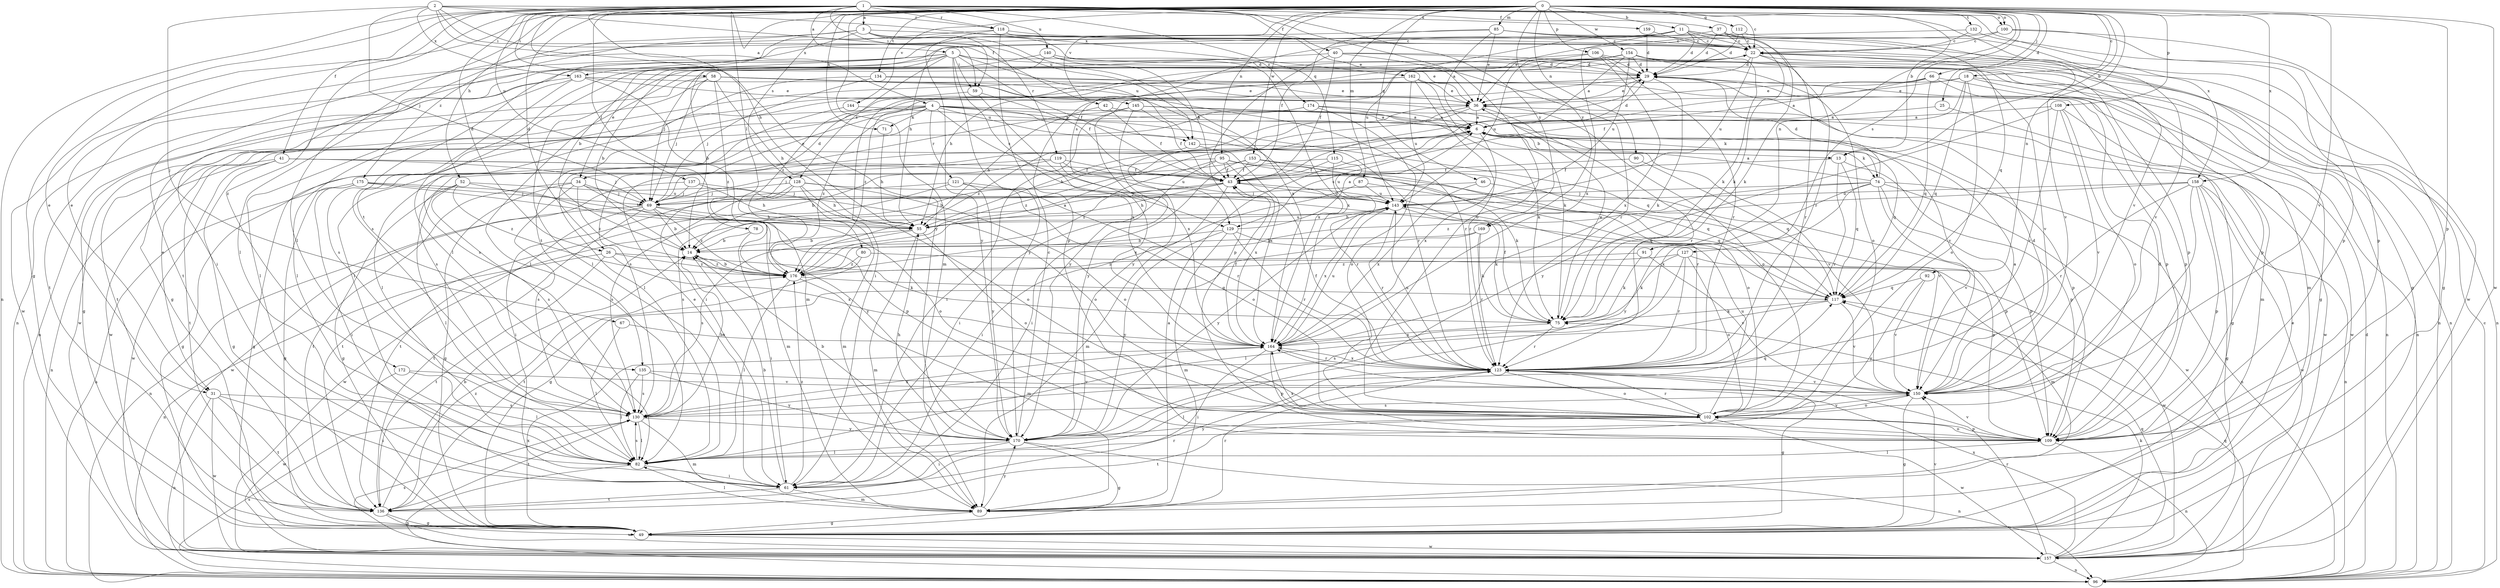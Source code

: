 strict digraph  {
0;
1;
2;
3;
4;
5;
6;
11;
13;
14;
18;
22;
25;
26;
29;
31;
34;
36;
37;
40;
41;
42;
43;
46;
49;
52;
55;
58;
59;
61;
66;
67;
69;
71;
74;
75;
78;
80;
82;
85;
87;
89;
90;
91;
92;
95;
96;
100;
102;
106;
108;
109;
112;
115;
117;
118;
119;
121;
123;
127;
128;
129;
130;
132;
134;
135;
136;
137;
140;
142;
143;
144;
145;
150;
153;
154;
157;
158;
159;
162;
163;
164;
169;
170;
172;
174;
175;
176;
0 -> 11  [label=b];
0 -> 13  [label=b];
0 -> 18  [label=c];
0 -> 22  [label=c];
0 -> 25  [label=d];
0 -> 26  [label=d];
0 -> 31  [label=e];
0 -> 46  [label=g];
0 -> 52  [label=h];
0 -> 66  [label=j];
0 -> 71  [label=k];
0 -> 78  [label=l];
0 -> 80  [label=l];
0 -> 82  [label=l];
0 -> 85  [label=m];
0 -> 87  [label=m];
0 -> 89  [label=m];
0 -> 90  [label=n];
0 -> 91  [label=n];
0 -> 92  [label=n];
0 -> 95  [label=n];
0 -> 100  [label=o];
0 -> 106  [label=p];
0 -> 108  [label=p];
0 -> 109  [label=p];
0 -> 112  [label=q];
0 -> 127  [label=s];
0 -> 128  [label=s];
0 -> 132  [label=t];
0 -> 134  [label=t];
0 -> 144  [label=v];
0 -> 145  [label=v];
0 -> 150  [label=v];
0 -> 153  [label=w];
0 -> 154  [label=w];
0 -> 157  [label=w];
0 -> 158  [label=x];
0 -> 169  [label=y];
1 -> 3  [label=a];
1 -> 4  [label=a];
1 -> 5  [label=a];
1 -> 13  [label=b];
1 -> 26  [label=d];
1 -> 31  [label=e];
1 -> 37  [label=f];
1 -> 40  [label=f];
1 -> 41  [label=f];
1 -> 49  [label=g];
1 -> 55  [label=h];
1 -> 58  [label=i];
1 -> 59  [label=i];
1 -> 96  [label=n];
1 -> 100  [label=o];
1 -> 102  [label=o];
1 -> 115  [label=q];
1 -> 118  [label=r];
1 -> 137  [label=u];
1 -> 140  [label=u];
1 -> 150  [label=v];
1 -> 158  [label=x];
1 -> 159  [label=x];
1 -> 169  [label=y];
1 -> 172  [label=z];
2 -> 42  [label=f];
2 -> 59  [label=i];
2 -> 67  [label=j];
2 -> 69  [label=j];
2 -> 118  [label=r];
2 -> 142  [label=u];
2 -> 162  [label=x];
2 -> 163  [label=x];
2 -> 170  [label=y];
3 -> 22  [label=c];
3 -> 82  [label=l];
3 -> 119  [label=r];
3 -> 163  [label=x];
3 -> 164  [label=x];
3 -> 174  [label=z];
3 -> 175  [label=z];
4 -> 6  [label=a];
4 -> 31  [label=e];
4 -> 34  [label=e];
4 -> 71  [label=k];
4 -> 74  [label=k];
4 -> 117  [label=q];
4 -> 121  [label=r];
4 -> 123  [label=r];
4 -> 135  [label=t];
4 -> 142  [label=u];
4 -> 157  [label=w];
4 -> 164  [label=x];
4 -> 176  [label=z];
5 -> 29  [label=d];
5 -> 34  [label=e];
5 -> 36  [label=e];
5 -> 43  [label=f];
5 -> 59  [label=i];
5 -> 128  [label=s];
5 -> 129  [label=s];
5 -> 135  [label=t];
5 -> 136  [label=t];
5 -> 142  [label=u];
5 -> 157  [label=w];
5 -> 170  [label=y];
6 -> 13  [label=b];
6 -> 29  [label=d];
6 -> 55  [label=h];
6 -> 74  [label=k];
6 -> 109  [label=p];
6 -> 117  [label=q];
6 -> 129  [label=s];
6 -> 164  [label=x];
6 -> 176  [label=z];
11 -> 22  [label=c];
11 -> 29  [label=d];
11 -> 75  [label=k];
11 -> 82  [label=l];
11 -> 117  [label=q];
11 -> 123  [label=r];
11 -> 129  [label=s];
11 -> 143  [label=u];
11 -> 164  [label=x];
13 -> 43  [label=f];
13 -> 109  [label=p];
13 -> 117  [label=q];
13 -> 123  [label=r];
14 -> 176  [label=z];
18 -> 36  [label=e];
18 -> 43  [label=f];
18 -> 89  [label=m];
18 -> 96  [label=n];
18 -> 102  [label=o];
18 -> 117  [label=q];
18 -> 176  [label=z];
22 -> 29  [label=d];
22 -> 49  [label=g];
22 -> 55  [label=h];
22 -> 69  [label=j];
22 -> 82  [label=l];
22 -> 96  [label=n];
22 -> 109  [label=p];
22 -> 123  [label=r];
22 -> 143  [label=u];
25 -> 6  [label=a];
25 -> 49  [label=g];
26 -> 75  [label=k];
26 -> 96  [label=n];
26 -> 136  [label=t];
26 -> 164  [label=x];
26 -> 176  [label=z];
29 -> 36  [label=e];
29 -> 75  [label=k];
29 -> 170  [label=y];
31 -> 61  [label=i];
31 -> 96  [label=n];
31 -> 130  [label=s];
31 -> 136  [label=t];
31 -> 157  [label=w];
34 -> 49  [label=g];
34 -> 69  [label=j];
34 -> 89  [label=m];
34 -> 102  [label=o];
34 -> 130  [label=s];
34 -> 136  [label=t];
34 -> 176  [label=z];
36 -> 6  [label=a];
36 -> 61  [label=i];
36 -> 102  [label=o];
36 -> 123  [label=r];
36 -> 176  [label=z];
37 -> 22  [label=c];
37 -> 29  [label=d];
37 -> 61  [label=i];
37 -> 75  [label=k];
37 -> 150  [label=v];
40 -> 14  [label=b];
40 -> 29  [label=d];
40 -> 43  [label=f];
40 -> 109  [label=p];
40 -> 123  [label=r];
40 -> 150  [label=v];
41 -> 43  [label=f];
41 -> 49  [label=g];
41 -> 69  [label=j];
41 -> 96  [label=n];
41 -> 117  [label=q];
41 -> 157  [label=w];
42 -> 6  [label=a];
42 -> 43  [label=f];
42 -> 55  [label=h];
43 -> 29  [label=d];
43 -> 55  [label=h];
43 -> 69  [label=j];
43 -> 89  [label=m];
43 -> 136  [label=t];
43 -> 143  [label=u];
46 -> 69  [label=j];
46 -> 109  [label=p];
46 -> 164  [label=x];
49 -> 36  [label=e];
49 -> 150  [label=v];
49 -> 157  [label=w];
49 -> 164  [label=x];
52 -> 49  [label=g];
52 -> 55  [label=h];
52 -> 82  [label=l];
52 -> 130  [label=s];
52 -> 143  [label=u];
52 -> 176  [label=z];
55 -> 14  [label=b];
55 -> 89  [label=m];
55 -> 102  [label=o];
55 -> 130  [label=s];
55 -> 143  [label=u];
58 -> 36  [label=e];
58 -> 55  [label=h];
58 -> 69  [label=j];
58 -> 96  [label=n];
58 -> 123  [label=r];
58 -> 157  [label=w];
58 -> 164  [label=x];
58 -> 176  [label=z];
59 -> 43  [label=f];
59 -> 82  [label=l];
59 -> 164  [label=x];
61 -> 14  [label=b];
61 -> 36  [label=e];
61 -> 89  [label=m];
61 -> 136  [label=t];
61 -> 176  [label=z];
66 -> 6  [label=a];
66 -> 36  [label=e];
66 -> 96  [label=n];
66 -> 109  [label=p];
66 -> 117  [label=q];
66 -> 170  [label=y];
67 -> 82  [label=l];
67 -> 164  [label=x];
69 -> 14  [label=b];
69 -> 29  [label=d];
69 -> 55  [label=h];
69 -> 96  [label=n];
69 -> 102  [label=o];
69 -> 136  [label=t];
69 -> 157  [label=w];
69 -> 176  [label=z];
71 -> 55  [label=h];
74 -> 6  [label=a];
74 -> 29  [label=d];
74 -> 69  [label=j];
74 -> 96  [label=n];
74 -> 109  [label=p];
74 -> 130  [label=s];
74 -> 150  [label=v];
74 -> 157  [label=w];
74 -> 164  [label=x];
74 -> 170  [label=y];
75 -> 36  [label=e];
75 -> 43  [label=f];
75 -> 123  [label=r];
75 -> 164  [label=x];
78 -> 14  [label=b];
78 -> 61  [label=i];
80 -> 136  [label=t];
80 -> 157  [label=w];
80 -> 176  [label=z];
82 -> 61  [label=i];
82 -> 96  [label=n];
82 -> 130  [label=s];
85 -> 6  [label=a];
85 -> 22  [label=c];
85 -> 36  [label=e];
85 -> 43  [label=f];
85 -> 49  [label=g];
85 -> 136  [label=t];
85 -> 157  [label=w];
87 -> 61  [label=i];
87 -> 117  [label=q];
87 -> 143  [label=u];
89 -> 6  [label=a];
89 -> 49  [label=g];
89 -> 82  [label=l];
89 -> 123  [label=r];
89 -> 170  [label=y];
90 -> 43  [label=f];
90 -> 117  [label=q];
91 -> 75  [label=k];
91 -> 150  [label=v];
91 -> 176  [label=z];
92 -> 117  [label=q];
92 -> 150  [label=v];
92 -> 170  [label=y];
95 -> 14  [label=b];
95 -> 43  [label=f];
95 -> 61  [label=i];
95 -> 102  [label=o];
95 -> 123  [label=r];
95 -> 164  [label=x];
95 -> 176  [label=z];
96 -> 22  [label=c];
96 -> 29  [label=d];
96 -> 117  [label=q];
96 -> 130  [label=s];
100 -> 14  [label=b];
100 -> 22  [label=c];
100 -> 49  [label=g];
100 -> 109  [label=p];
102 -> 109  [label=p];
102 -> 123  [label=r];
102 -> 136  [label=t];
102 -> 143  [label=u];
102 -> 150  [label=v];
102 -> 157  [label=w];
102 -> 170  [label=y];
106 -> 14  [label=b];
106 -> 29  [label=d];
106 -> 96  [label=n];
106 -> 123  [label=r];
106 -> 143  [label=u];
106 -> 164  [label=x];
108 -> 6  [label=a];
108 -> 102  [label=o];
108 -> 123  [label=r];
108 -> 150  [label=v];
108 -> 157  [label=w];
108 -> 170  [label=y];
109 -> 29  [label=d];
109 -> 82  [label=l];
109 -> 96  [label=n];
109 -> 102  [label=o];
109 -> 150  [label=v];
109 -> 164  [label=x];
112 -> 22  [label=c];
112 -> 29  [label=d];
112 -> 36  [label=e];
112 -> 150  [label=v];
115 -> 43  [label=f];
115 -> 49  [label=g];
115 -> 123  [label=r];
115 -> 143  [label=u];
117 -> 75  [label=k];
117 -> 130  [label=s];
117 -> 150  [label=v];
118 -> 22  [label=c];
118 -> 36  [label=e];
118 -> 75  [label=k];
118 -> 109  [label=p];
118 -> 130  [label=s];
118 -> 170  [label=y];
119 -> 14  [label=b];
119 -> 43  [label=f];
119 -> 49  [label=g];
119 -> 143  [label=u];
119 -> 164  [label=x];
121 -> 69  [label=j];
121 -> 102  [label=o];
121 -> 123  [label=r];
121 -> 136  [label=t];
121 -> 170  [label=y];
123 -> 43  [label=f];
123 -> 49  [label=g];
123 -> 82  [label=l];
123 -> 102  [label=o];
123 -> 143  [label=u];
123 -> 150  [label=v];
123 -> 164  [label=x];
127 -> 75  [label=k];
127 -> 82  [label=l];
127 -> 89  [label=m];
127 -> 102  [label=o];
127 -> 123  [label=r];
127 -> 176  [label=z];
128 -> 55  [label=h];
128 -> 61  [label=i];
128 -> 69  [label=j];
128 -> 89  [label=m];
128 -> 102  [label=o];
128 -> 117  [label=q];
128 -> 130  [label=s];
129 -> 6  [label=a];
129 -> 14  [label=b];
129 -> 89  [label=m];
129 -> 109  [label=p];
129 -> 123  [label=r];
129 -> 170  [label=y];
130 -> 14  [label=b];
130 -> 82  [label=l];
130 -> 89  [label=m];
130 -> 117  [label=q];
130 -> 136  [label=t];
130 -> 164  [label=x];
130 -> 170  [label=y];
132 -> 22  [label=c];
132 -> 55  [label=h];
132 -> 109  [label=p];
134 -> 36  [label=e];
134 -> 69  [label=j];
134 -> 109  [label=p];
134 -> 130  [label=s];
135 -> 82  [label=l];
135 -> 130  [label=s];
135 -> 150  [label=v];
135 -> 170  [label=y];
136 -> 14  [label=b];
136 -> 49  [label=g];
136 -> 123  [label=r];
136 -> 157  [label=w];
136 -> 176  [label=z];
137 -> 55  [label=h];
137 -> 69  [label=j];
137 -> 102  [label=o];
137 -> 157  [label=w];
140 -> 29  [label=d];
140 -> 43  [label=f];
140 -> 49  [label=g];
140 -> 96  [label=n];
140 -> 164  [label=x];
142 -> 136  [label=t];
142 -> 150  [label=v];
142 -> 164  [label=x];
143 -> 55  [label=h];
143 -> 75  [label=k];
143 -> 123  [label=r];
143 -> 164  [label=x];
143 -> 170  [label=y];
144 -> 6  [label=a];
144 -> 82  [label=l];
145 -> 6  [label=a];
145 -> 43  [label=f];
145 -> 61  [label=i];
145 -> 130  [label=s];
145 -> 157  [label=w];
145 -> 170  [label=y];
150 -> 6  [label=a];
150 -> 29  [label=d];
150 -> 49  [label=g];
150 -> 102  [label=o];
150 -> 130  [label=s];
153 -> 43  [label=f];
153 -> 61  [label=i];
153 -> 69  [label=j];
153 -> 75  [label=k];
153 -> 150  [label=v];
154 -> 6  [label=a];
154 -> 29  [label=d];
154 -> 61  [label=i];
154 -> 82  [label=l];
154 -> 89  [label=m];
154 -> 96  [label=n];
154 -> 102  [label=o];
154 -> 109  [label=p];
154 -> 143  [label=u];
154 -> 176  [label=z];
157 -> 75  [label=k];
157 -> 96  [label=n];
157 -> 117  [label=q];
157 -> 123  [label=r];
157 -> 130  [label=s];
157 -> 164  [label=x];
158 -> 49  [label=g];
158 -> 96  [label=n];
158 -> 109  [label=p];
158 -> 123  [label=r];
158 -> 143  [label=u];
158 -> 150  [label=v];
158 -> 157  [label=w];
158 -> 176  [label=z];
159 -> 22  [label=c];
159 -> 29  [label=d];
162 -> 36  [label=e];
162 -> 75  [label=k];
162 -> 82  [label=l];
162 -> 123  [label=r];
162 -> 136  [label=t];
162 -> 143  [label=u];
163 -> 36  [label=e];
163 -> 49  [label=g];
163 -> 82  [label=l];
163 -> 89  [label=m];
163 -> 130  [label=s];
163 -> 150  [label=v];
164 -> 43  [label=f];
164 -> 61  [label=i];
164 -> 109  [label=p];
164 -> 123  [label=r];
164 -> 143  [label=u];
169 -> 14  [label=b];
169 -> 49  [label=g];
169 -> 75  [label=k];
169 -> 123  [label=r];
170 -> 14  [label=b];
170 -> 22  [label=c];
170 -> 49  [label=g];
170 -> 55  [label=h];
170 -> 61  [label=i];
170 -> 82  [label=l];
170 -> 96  [label=n];
172 -> 82  [label=l];
172 -> 150  [label=v];
172 -> 157  [label=w];
174 -> 6  [label=a];
174 -> 75  [label=k];
174 -> 82  [label=l];
174 -> 102  [label=o];
174 -> 130  [label=s];
175 -> 49  [label=g];
175 -> 61  [label=i];
175 -> 69  [label=j];
175 -> 96  [label=n];
175 -> 109  [label=p];
175 -> 170  [label=y];
176 -> 6  [label=a];
176 -> 14  [label=b];
176 -> 82  [label=l];
176 -> 89  [label=m];
176 -> 117  [label=q];
}
